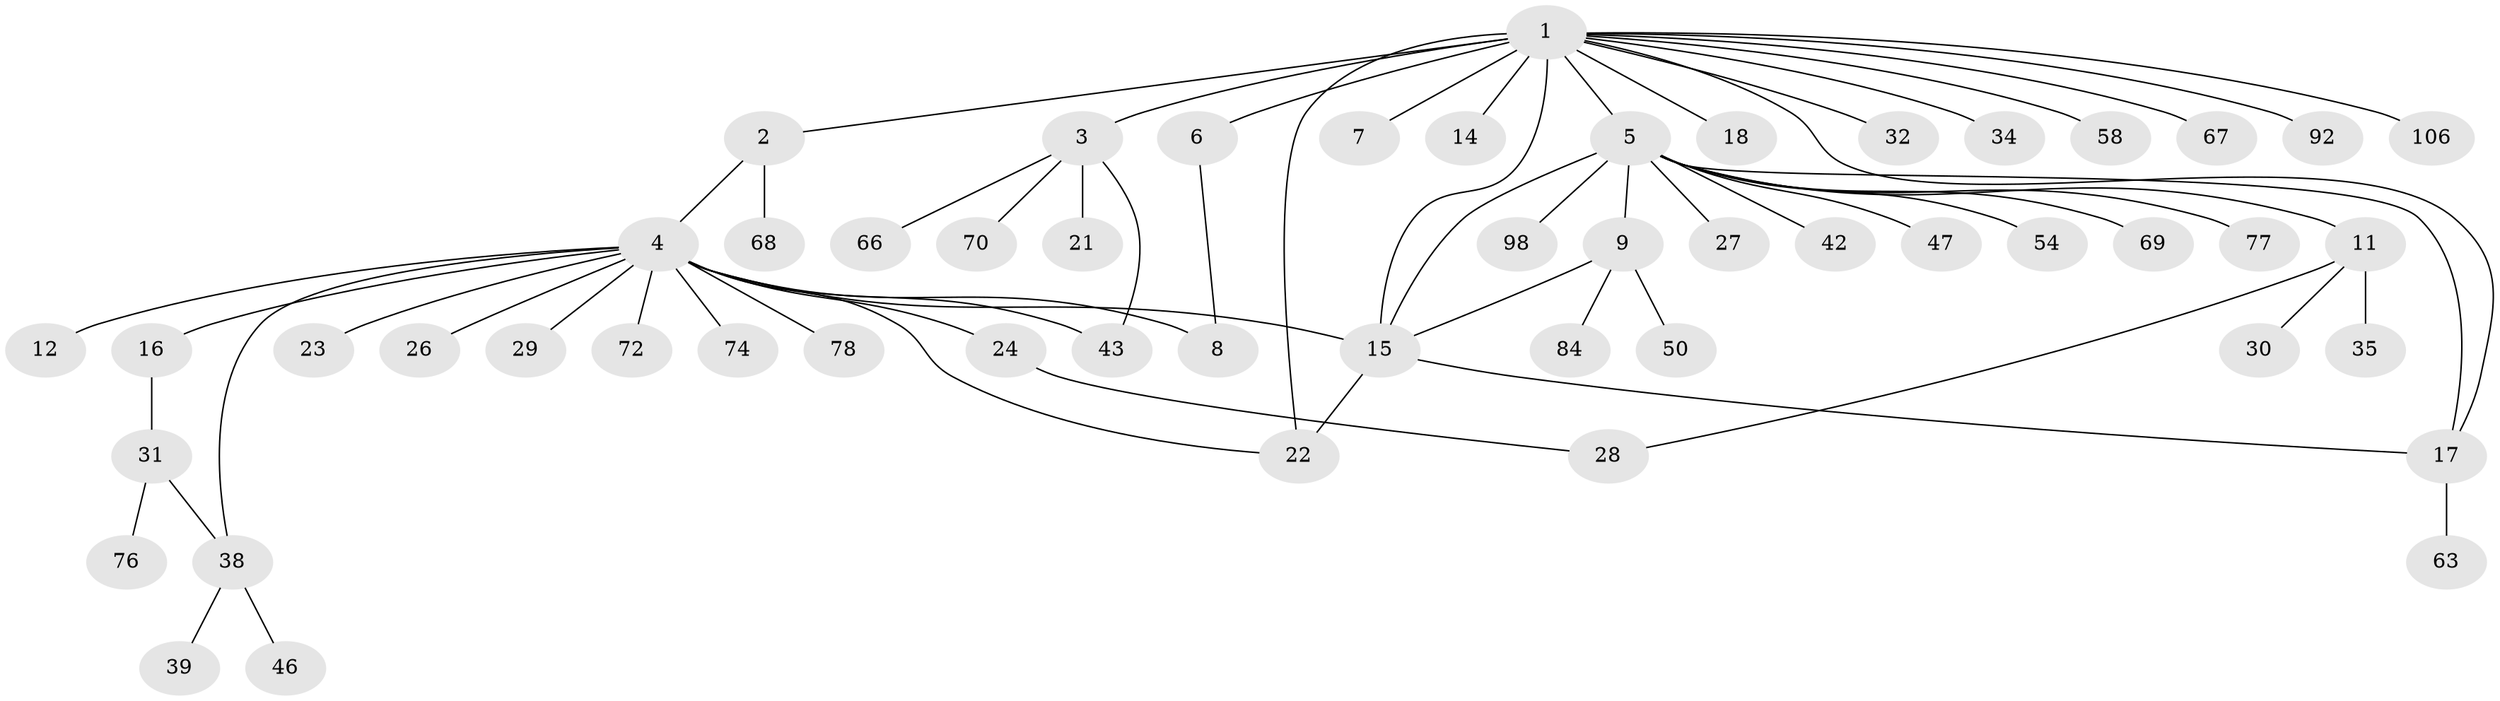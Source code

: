 // original degree distribution, {19: 0.009433962264150943, 3: 0.10377358490566038, 5: 0.03773584905660377, 16: 0.009433962264150943, 12: 0.018867924528301886, 2: 0.19811320754716982, 1: 0.5660377358490566, 4: 0.03773584905660377, 6: 0.018867924528301886}
// Generated by graph-tools (version 1.1) at 2025/18/03/04/25 18:18:01]
// undirected, 53 vertices, 63 edges
graph export_dot {
graph [start="1"]
  node [color=gray90,style=filled];
  1;
  2;
  3;
  4;
  5;
  6;
  7;
  8 [super="+19+56"];
  9 [super="+10"];
  11 [super="+13"];
  12;
  14 [super="+59"];
  15 [super="+48+75+104+96+97+45+41+33"];
  16;
  17 [super="+51"];
  18 [super="+36+101+95"];
  21;
  22 [super="+25"];
  23;
  24;
  26;
  27;
  28 [super="+61+85+40"];
  29 [super="+52+44"];
  30;
  31 [super="+37+82"];
  32;
  34;
  35 [super="+49"];
  38 [super="+53+62+79"];
  39 [super="+87"];
  42;
  43 [super="+64"];
  46;
  47;
  50;
  54;
  58;
  63;
  66;
  67;
  68;
  69;
  70;
  72;
  74 [super="+81"];
  76;
  77;
  78;
  84;
  92;
  98;
  106;
  1 -- 2;
  1 -- 3;
  1 -- 5;
  1 -- 6;
  1 -- 7;
  1 -- 14 [weight=2];
  1 -- 15 [weight=3];
  1 -- 17;
  1 -- 18;
  1 -- 32;
  1 -- 34;
  1 -- 58;
  1 -- 67;
  1 -- 92;
  1 -- 106;
  1 -- 22;
  2 -- 4;
  2 -- 68;
  3 -- 21;
  3 -- 43;
  3 -- 66;
  3 -- 70;
  4 -- 12;
  4 -- 15 [weight=2];
  4 -- 16;
  4 -- 22;
  4 -- 23;
  4 -- 24;
  4 -- 26;
  4 -- 29;
  4 -- 72;
  4 -- 74;
  4 -- 78;
  4 -- 8;
  4 -- 38;
  4 -- 43;
  5 -- 9;
  5 -- 11;
  5 -- 15;
  5 -- 27;
  5 -- 42;
  5 -- 47;
  5 -- 54;
  5 -- 69;
  5 -- 77;
  5 -- 98;
  5 -- 17;
  6 -- 8;
  9 -- 84;
  9 -- 50;
  9 -- 15;
  11 -- 35;
  11 -- 30;
  11 -- 28;
  15 -- 17;
  15 -- 22;
  16 -- 31;
  17 -- 63;
  24 -- 28;
  31 -- 38;
  31 -- 76;
  38 -- 39;
  38 -- 46;
}
